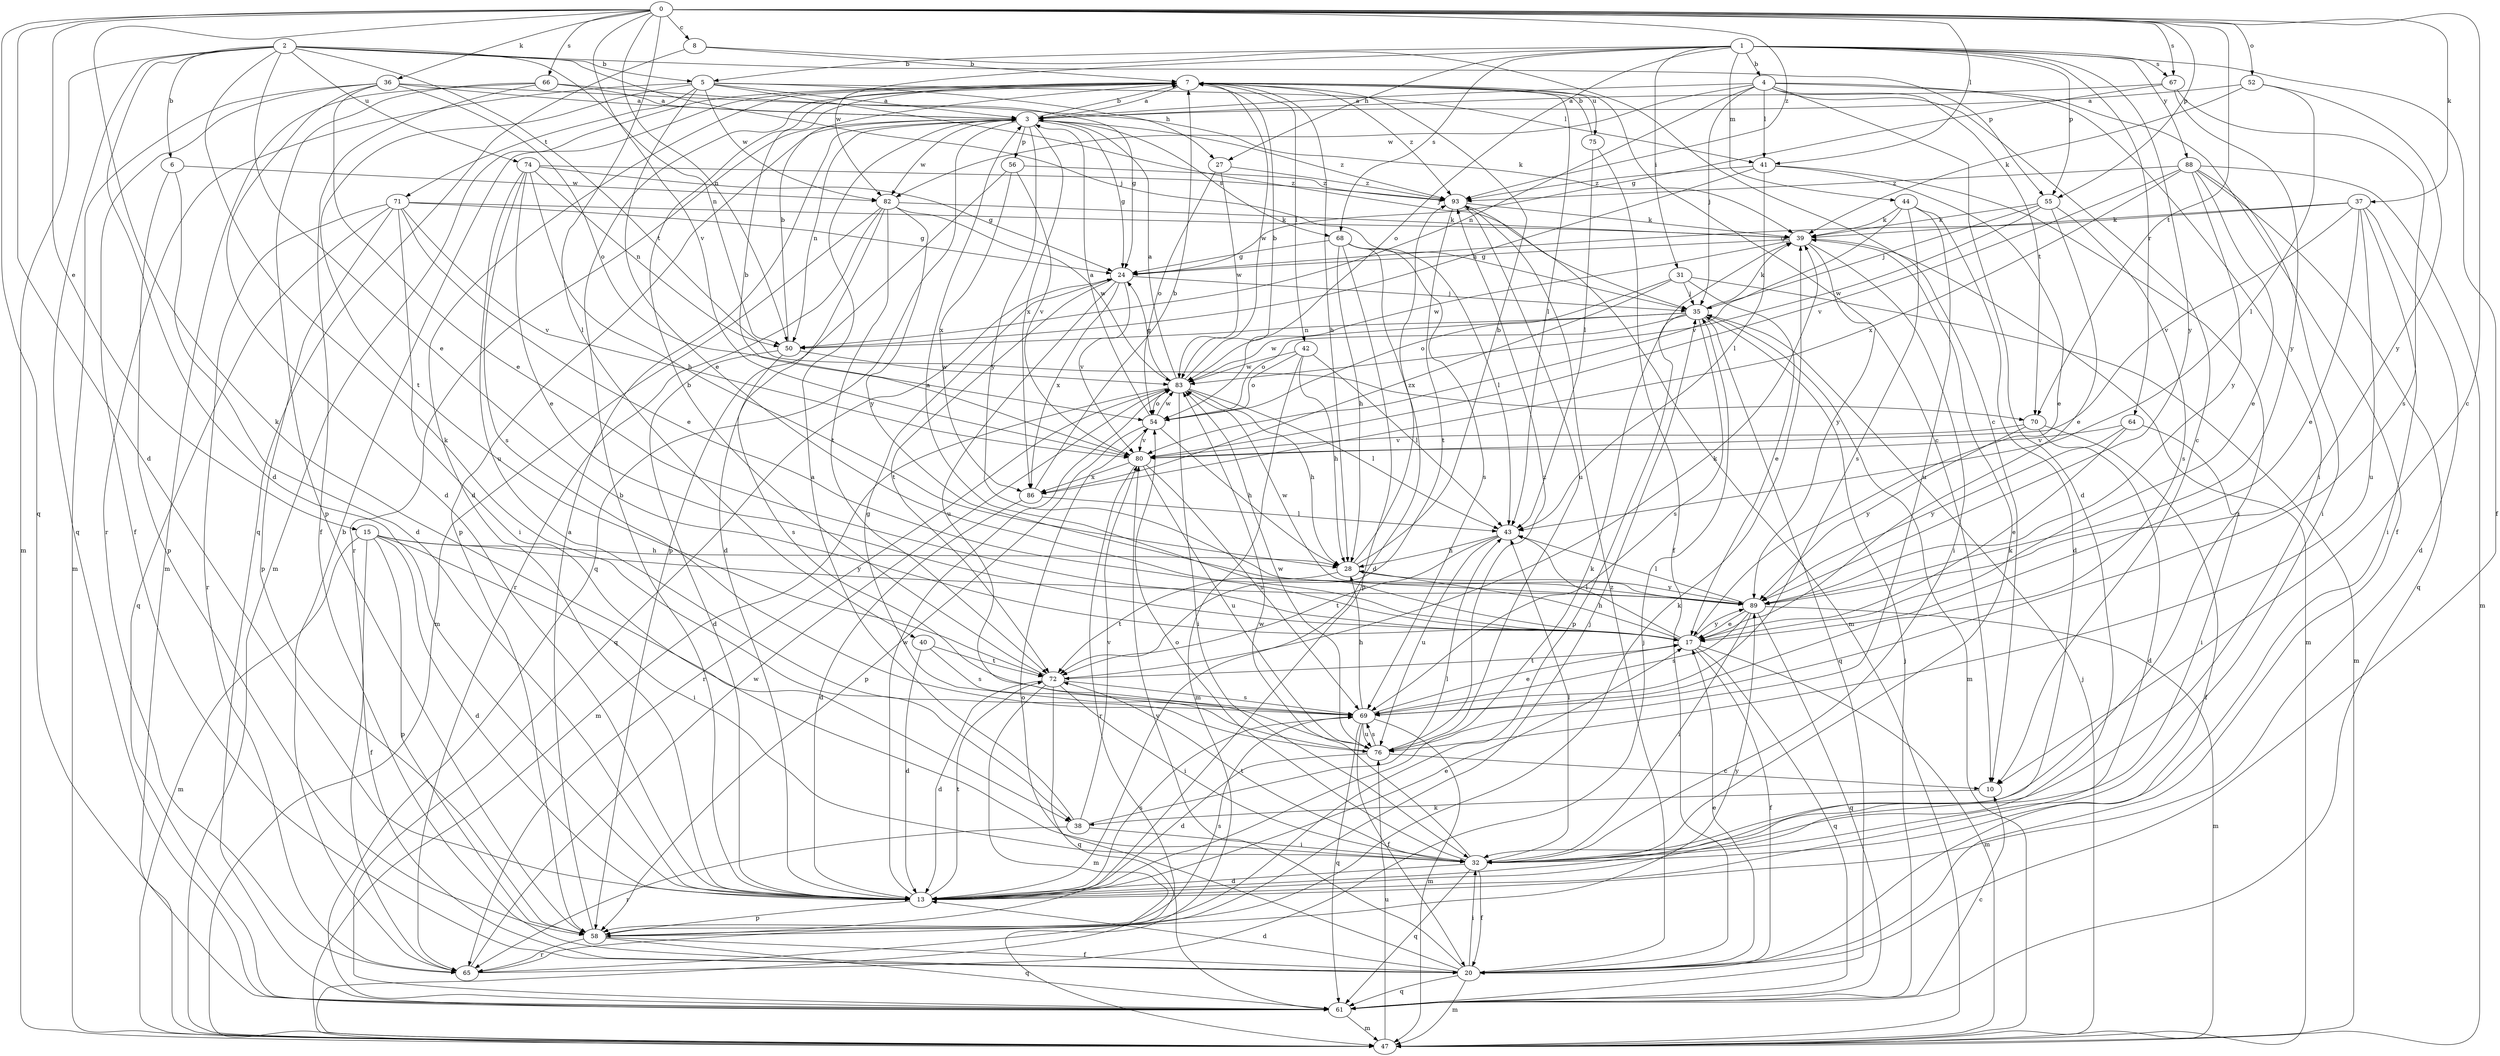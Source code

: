 strict digraph  {
0;
1;
2;
3;
4;
5;
6;
7;
8;
10;
13;
15;
17;
20;
24;
27;
28;
31;
32;
35;
36;
37;
38;
39;
40;
41;
42;
43;
44;
47;
50;
52;
54;
55;
56;
58;
61;
64;
65;
66;
67;
68;
69;
70;
71;
72;
74;
75;
76;
80;
82;
83;
86;
88;
89;
93;
0 -> 8  [label=c];
0 -> 10  [label=c];
0 -> 13  [label=d];
0 -> 15  [label=e];
0 -> 36  [label=k];
0 -> 37  [label=k];
0 -> 38  [label=k];
0 -> 40  [label=l];
0 -> 41  [label=l];
0 -> 50  [label=n];
0 -> 52  [label=o];
0 -> 55  [label=p];
0 -> 61  [label=q];
0 -> 66  [label=s];
0 -> 67  [label=s];
0 -> 70  [label=t];
0 -> 80  [label=v];
0 -> 93  [label=z];
1 -> 4  [label=b];
1 -> 5  [label=b];
1 -> 20  [label=f];
1 -> 27  [label=h];
1 -> 31  [label=i];
1 -> 44  [label=m];
1 -> 54  [label=o];
1 -> 55  [label=p];
1 -> 64  [label=r];
1 -> 67  [label=s];
1 -> 68  [label=s];
1 -> 82  [label=w];
1 -> 88  [label=y];
1 -> 89  [label=y];
2 -> 5  [label=b];
2 -> 6  [label=b];
2 -> 13  [label=d];
2 -> 17  [label=e];
2 -> 35  [label=j];
2 -> 38  [label=k];
2 -> 47  [label=m];
2 -> 50  [label=n];
2 -> 55  [label=p];
2 -> 61  [label=q];
2 -> 70  [label=t];
2 -> 74  [label=u];
3 -> 7  [label=b];
3 -> 24  [label=g];
3 -> 50  [label=n];
3 -> 56  [label=p];
3 -> 58  [label=p];
3 -> 61  [label=q];
3 -> 65  [label=r];
3 -> 68  [label=s];
3 -> 82  [label=w];
3 -> 86  [label=x];
3 -> 89  [label=y];
3 -> 93  [label=z];
4 -> 3  [label=a];
4 -> 10  [label=c];
4 -> 13  [label=d];
4 -> 20  [label=f];
4 -> 32  [label=i];
4 -> 35  [label=j];
4 -> 41  [label=l];
4 -> 50  [label=n];
4 -> 70  [label=t];
4 -> 82  [label=w];
5 -> 3  [label=a];
5 -> 17  [label=e];
5 -> 27  [label=h];
5 -> 35  [label=j];
5 -> 41  [label=l];
5 -> 65  [label=r];
5 -> 71  [label=t];
5 -> 72  [label=t];
5 -> 82  [label=w];
6 -> 13  [label=d];
6 -> 58  [label=p];
6 -> 82  [label=w];
7 -> 3  [label=a];
7 -> 10  [label=c];
7 -> 13  [label=d];
7 -> 28  [label=h];
7 -> 42  [label=l];
7 -> 43  [label=l];
7 -> 47  [label=m];
7 -> 75  [label=u];
7 -> 83  [label=w];
7 -> 93  [label=z];
8 -> 7  [label=b];
8 -> 10  [label=c];
8 -> 61  [label=q];
10 -> 38  [label=k];
13 -> 7  [label=b];
13 -> 17  [label=e];
13 -> 39  [label=k];
13 -> 58  [label=p];
13 -> 69  [label=s];
13 -> 72  [label=t];
13 -> 83  [label=w];
15 -> 13  [label=d];
15 -> 20  [label=f];
15 -> 28  [label=h];
15 -> 32  [label=i];
15 -> 47  [label=m];
15 -> 58  [label=p];
15 -> 89  [label=y];
17 -> 3  [label=a];
17 -> 20  [label=f];
17 -> 28  [label=h];
17 -> 43  [label=l];
17 -> 47  [label=m];
17 -> 61  [label=q];
17 -> 72  [label=t];
17 -> 89  [label=y];
20 -> 13  [label=d];
20 -> 17  [label=e];
20 -> 32  [label=i];
20 -> 47  [label=m];
20 -> 54  [label=o];
20 -> 61  [label=q];
20 -> 80  [label=v];
20 -> 93  [label=z];
24 -> 35  [label=j];
24 -> 61  [label=q];
24 -> 72  [label=t];
24 -> 76  [label=u];
24 -> 80  [label=v];
24 -> 86  [label=x];
27 -> 54  [label=o];
27 -> 83  [label=w];
27 -> 93  [label=z];
28 -> 7  [label=b];
28 -> 72  [label=t];
28 -> 89  [label=y];
28 -> 93  [label=z];
31 -> 17  [label=e];
31 -> 35  [label=j];
31 -> 47  [label=m];
31 -> 54  [label=o];
31 -> 86  [label=x];
32 -> 13  [label=d];
32 -> 20  [label=f];
32 -> 39  [label=k];
32 -> 43  [label=l];
32 -> 54  [label=o];
32 -> 61  [label=q];
32 -> 72  [label=t];
32 -> 83  [label=w];
35 -> 39  [label=k];
35 -> 47  [label=m];
35 -> 50  [label=n];
35 -> 54  [label=o];
35 -> 58  [label=p];
35 -> 61  [label=q];
35 -> 69  [label=s];
35 -> 83  [label=w];
36 -> 3  [label=a];
36 -> 13  [label=d];
36 -> 17  [label=e];
36 -> 20  [label=f];
36 -> 39  [label=k];
36 -> 47  [label=m];
36 -> 54  [label=o];
37 -> 13  [label=d];
37 -> 17  [label=e];
37 -> 24  [label=g];
37 -> 32  [label=i];
37 -> 39  [label=k];
37 -> 76  [label=u];
37 -> 80  [label=v];
38 -> 3  [label=a];
38 -> 32  [label=i];
38 -> 43  [label=l];
38 -> 65  [label=r];
38 -> 80  [label=v];
39 -> 24  [label=g];
39 -> 32  [label=i];
39 -> 47  [label=m];
39 -> 83  [label=w];
39 -> 89  [label=y];
40 -> 13  [label=d];
40 -> 69  [label=s];
40 -> 72  [label=t];
41 -> 17  [label=e];
41 -> 32  [label=i];
41 -> 43  [label=l];
41 -> 50  [label=n];
41 -> 93  [label=z];
42 -> 28  [label=h];
42 -> 43  [label=l];
42 -> 47  [label=m];
42 -> 54  [label=o];
42 -> 83  [label=w];
43 -> 28  [label=h];
43 -> 72  [label=t];
43 -> 76  [label=u];
44 -> 13  [label=d];
44 -> 39  [label=k];
44 -> 69  [label=s];
44 -> 76  [label=u];
44 -> 80  [label=v];
47 -> 35  [label=j];
47 -> 76  [label=u];
50 -> 7  [label=b];
50 -> 13  [label=d];
50 -> 69  [label=s];
50 -> 83  [label=w];
52 -> 3  [label=a];
52 -> 39  [label=k];
52 -> 43  [label=l];
52 -> 89  [label=y];
54 -> 3  [label=a];
54 -> 28  [label=h];
54 -> 58  [label=p];
54 -> 80  [label=v];
54 -> 83  [label=w];
55 -> 17  [label=e];
55 -> 35  [label=j];
55 -> 39  [label=k];
55 -> 69  [label=s];
55 -> 83  [label=w];
56 -> 58  [label=p];
56 -> 80  [label=v];
56 -> 86  [label=x];
56 -> 93  [label=z];
58 -> 3  [label=a];
58 -> 20  [label=f];
58 -> 35  [label=j];
58 -> 61  [label=q];
58 -> 65  [label=r];
58 -> 69  [label=s];
58 -> 89  [label=y];
61 -> 10  [label=c];
61 -> 35  [label=j];
61 -> 47  [label=m];
64 -> 17  [label=e];
64 -> 32  [label=i];
64 -> 80  [label=v];
64 -> 89  [label=y];
65 -> 7  [label=b];
65 -> 35  [label=j];
65 -> 39  [label=k];
65 -> 83  [label=w];
66 -> 3  [label=a];
66 -> 20  [label=f];
66 -> 24  [label=g];
66 -> 47  [label=m];
66 -> 58  [label=p];
67 -> 3  [label=a];
67 -> 24  [label=g];
67 -> 69  [label=s];
67 -> 89  [label=y];
68 -> 13  [label=d];
68 -> 24  [label=g];
68 -> 28  [label=h];
68 -> 43  [label=l];
68 -> 58  [label=p];
68 -> 69  [label=s];
69 -> 17  [label=e];
69 -> 20  [label=f];
69 -> 28  [label=h];
69 -> 47  [label=m];
69 -> 61  [label=q];
69 -> 76  [label=u];
70 -> 13  [label=d];
70 -> 20  [label=f];
70 -> 80  [label=v];
70 -> 89  [label=y];
71 -> 17  [label=e];
71 -> 24  [label=g];
71 -> 32  [label=i];
71 -> 39  [label=k];
71 -> 58  [label=p];
71 -> 61  [label=q];
71 -> 65  [label=r];
71 -> 80  [label=v];
72 -> 7  [label=b];
72 -> 13  [label=d];
72 -> 32  [label=i];
72 -> 39  [label=k];
72 -> 47  [label=m];
72 -> 61  [label=q];
72 -> 69  [label=s];
74 -> 17  [label=e];
74 -> 24  [label=g];
74 -> 28  [label=h];
74 -> 50  [label=n];
74 -> 69  [label=s];
74 -> 76  [label=u];
74 -> 93  [label=z];
75 -> 7  [label=b];
75 -> 20  [label=f];
75 -> 43  [label=l];
76 -> 10  [label=c];
76 -> 13  [label=d];
76 -> 24  [label=g];
76 -> 69  [label=s];
76 -> 83  [label=w];
76 -> 93  [label=z];
80 -> 7  [label=b];
80 -> 65  [label=r];
80 -> 69  [label=s];
80 -> 76  [label=u];
80 -> 86  [label=x];
82 -> 13  [label=d];
82 -> 39  [label=k];
82 -> 47  [label=m];
82 -> 65  [label=r];
82 -> 72  [label=t];
82 -> 83  [label=w];
82 -> 89  [label=y];
83 -> 3  [label=a];
83 -> 7  [label=b];
83 -> 24  [label=g];
83 -> 28  [label=h];
83 -> 32  [label=i];
83 -> 43  [label=l];
83 -> 47  [label=m];
83 -> 54  [label=o];
83 -> 65  [label=r];
86 -> 7  [label=b];
86 -> 13  [label=d];
86 -> 43  [label=l];
88 -> 17  [label=e];
88 -> 32  [label=i];
88 -> 47  [label=m];
88 -> 61  [label=q];
88 -> 80  [label=v];
88 -> 86  [label=x];
88 -> 89  [label=y];
88 -> 93  [label=z];
89 -> 17  [label=e];
89 -> 32  [label=i];
89 -> 43  [label=l];
89 -> 47  [label=m];
89 -> 61  [label=q];
89 -> 69  [label=s];
89 -> 83  [label=w];
93 -> 39  [label=k];
93 -> 47  [label=m];
93 -> 72  [label=t];
93 -> 76  [label=u];
}
